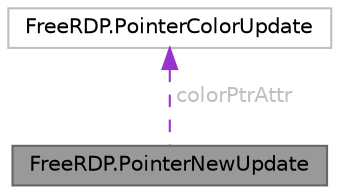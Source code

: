 digraph "FreeRDP.PointerNewUpdate"
{
 // LATEX_PDF_SIZE
  bgcolor="transparent";
  edge [fontname=Helvetica,fontsize=10,labelfontname=Helvetica,labelfontsize=10];
  node [fontname=Helvetica,fontsize=10,shape=box,height=0.2,width=0.4];
  Node1 [id="Node000001",label="FreeRDP.PointerNewUpdate",height=0.2,width=0.4,color="gray40", fillcolor="grey60", style="filled", fontcolor="black",tooltip=" "];
  Node2 -> Node1 [id="edge1_Node000001_Node000002",dir="back",color="darkorchid3",style="dashed",tooltip=" ",label=" colorPtrAttr",fontcolor="grey" ];
  Node2 [id="Node000002",label="FreeRDP.PointerColorUpdate",height=0.2,width=0.4,color="grey75", fillcolor="white", style="filled",URL="$struct_free_r_d_p_1_1_pointer_color_update.html",tooltip=" "];
}
